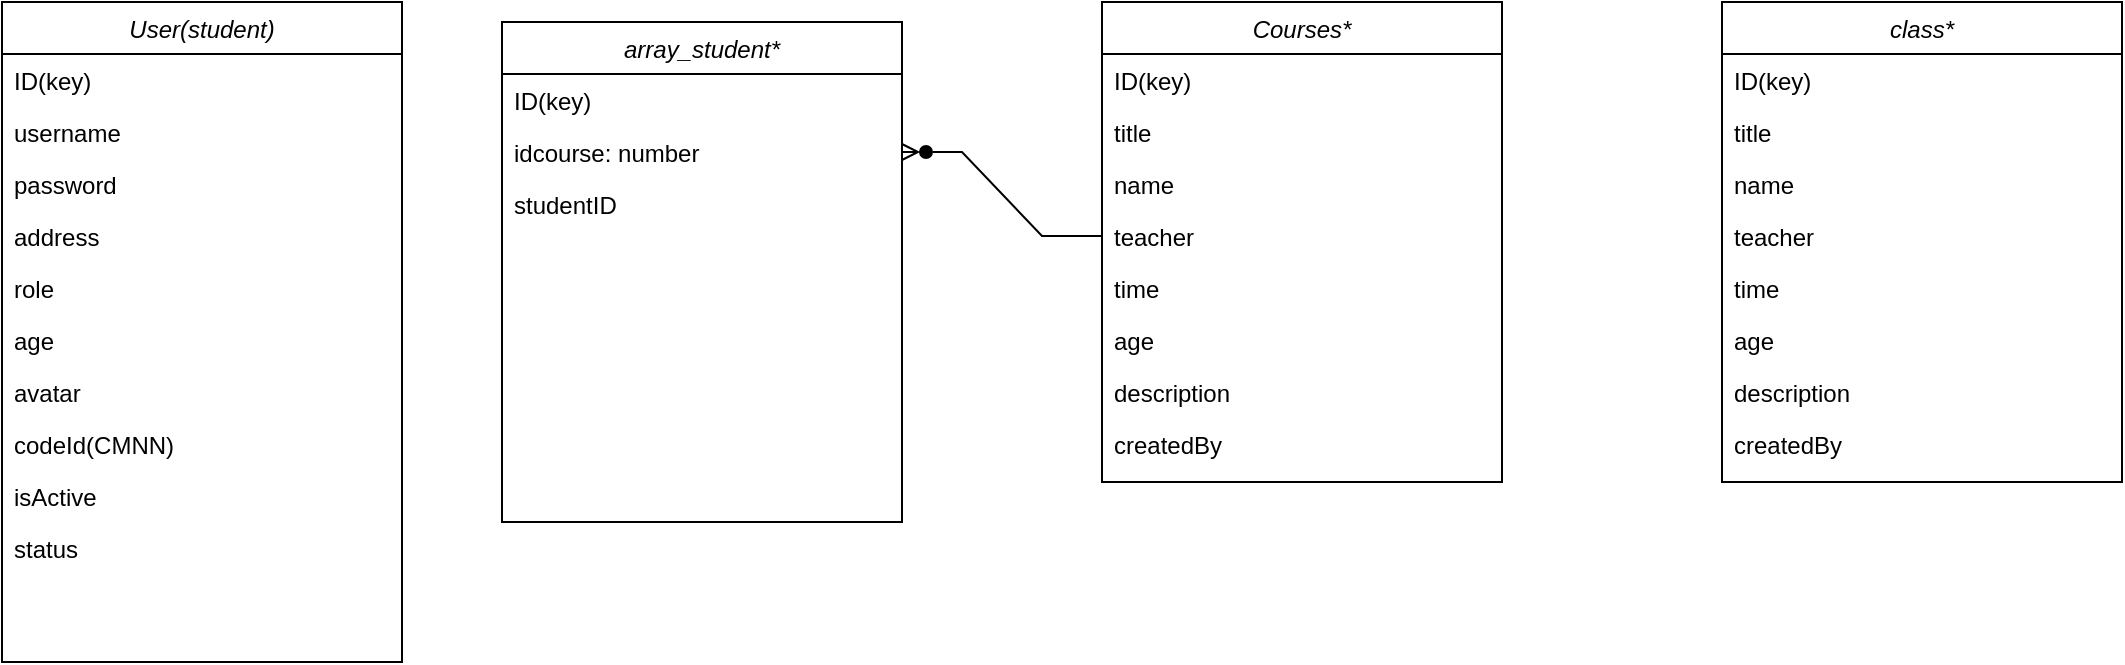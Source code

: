 <mxfile version="27.0.6">
  <diagram id="C5RBs43oDa-KdzZeNtuy" name="Page-1">
    <mxGraphModel dx="1018" dy="689" grid="1" gridSize="10" guides="1" tooltips="1" connect="1" arrows="1" fold="1" page="1" pageScale="1" pageWidth="827" pageHeight="1169" math="0" shadow="0">
      <root>
        <mxCell id="WIyWlLk6GJQsqaUBKTNV-0" />
        <mxCell id="WIyWlLk6GJQsqaUBKTNV-1" parent="WIyWlLk6GJQsqaUBKTNV-0" />
        <mxCell id="zkfFHV4jXpPFQw0GAbJ--0" value="User(student)" style="swimlane;fontStyle=2;align=center;verticalAlign=top;childLayout=stackLayout;horizontal=1;startSize=26;horizontalStack=0;resizeParent=1;resizeLast=0;collapsible=1;marginBottom=0;rounded=0;shadow=0;strokeWidth=1;" parent="WIyWlLk6GJQsqaUBKTNV-1" vertex="1">
          <mxGeometry x="40" y="40" width="200" height="330" as="geometry">
            <mxRectangle x="230" y="140" width="160" height="26" as="alternateBounds" />
          </mxGeometry>
        </mxCell>
        <mxCell id="zkfFHV4jXpPFQw0GAbJ--2" value="ID(key)" style="text;align=left;verticalAlign=top;spacingLeft=4;spacingRight=4;overflow=hidden;rotatable=0;points=[[0,0.5],[1,0.5]];portConstraint=eastwest;rounded=0;shadow=0;html=0;" parent="zkfFHV4jXpPFQw0GAbJ--0" vertex="1">
          <mxGeometry y="26" width="200" height="26" as="geometry" />
        </mxCell>
        <mxCell id="zkfFHV4jXpPFQw0GAbJ--3" value="username" style="text;align=left;verticalAlign=top;spacingLeft=4;spacingRight=4;overflow=hidden;rotatable=0;points=[[0,0.5],[1,0.5]];portConstraint=eastwest;rounded=0;shadow=0;html=0;" parent="zkfFHV4jXpPFQw0GAbJ--0" vertex="1">
          <mxGeometry y="52" width="200" height="26" as="geometry" />
        </mxCell>
        <mxCell id="zkfFHV4jXpPFQw0GAbJ--5" value="password" style="text;align=left;verticalAlign=top;spacingLeft=4;spacingRight=4;overflow=hidden;rotatable=0;points=[[0,0.5],[1,0.5]];portConstraint=eastwest;" parent="zkfFHV4jXpPFQw0GAbJ--0" vertex="1">
          <mxGeometry y="78" width="200" height="26" as="geometry" />
        </mxCell>
        <mxCell id="tl8f4G1PzlQUbaeh4Vgs-1" value="address" style="text;align=left;verticalAlign=top;spacingLeft=4;spacingRight=4;overflow=hidden;rotatable=0;points=[[0,0.5],[1,0.5]];portConstraint=eastwest;" vertex="1" parent="zkfFHV4jXpPFQw0GAbJ--0">
          <mxGeometry y="104" width="200" height="26" as="geometry" />
        </mxCell>
        <mxCell id="tl8f4G1PzlQUbaeh4Vgs-2" value="role" style="text;align=left;verticalAlign=top;spacingLeft=4;spacingRight=4;overflow=hidden;rotatable=0;points=[[0,0.5],[1,0.5]];portConstraint=eastwest;" vertex="1" parent="zkfFHV4jXpPFQw0GAbJ--0">
          <mxGeometry y="130" width="200" height="26" as="geometry" />
        </mxCell>
        <mxCell id="tl8f4G1PzlQUbaeh4Vgs-3" value="age" style="text;align=left;verticalAlign=top;spacingLeft=4;spacingRight=4;overflow=hidden;rotatable=0;points=[[0,0.5],[1,0.5]];portConstraint=eastwest;" vertex="1" parent="zkfFHV4jXpPFQw0GAbJ--0">
          <mxGeometry y="156" width="200" height="26" as="geometry" />
        </mxCell>
        <mxCell id="tl8f4G1PzlQUbaeh4Vgs-4" value="avatar" style="text;align=left;verticalAlign=top;spacingLeft=4;spacingRight=4;overflow=hidden;rotatable=0;points=[[0,0.5],[1,0.5]];portConstraint=eastwest;" vertex="1" parent="zkfFHV4jXpPFQw0GAbJ--0">
          <mxGeometry y="182" width="200" height="26" as="geometry" />
        </mxCell>
        <mxCell id="tl8f4G1PzlQUbaeh4Vgs-5" value="codeId(CMNN)" style="text;align=left;verticalAlign=top;spacingLeft=4;spacingRight=4;overflow=hidden;rotatable=0;points=[[0,0.5],[1,0.5]];portConstraint=eastwest;" vertex="1" parent="zkfFHV4jXpPFQw0GAbJ--0">
          <mxGeometry y="208" width="200" height="26" as="geometry" />
        </mxCell>
        <mxCell id="tl8f4G1PzlQUbaeh4Vgs-6" value="isActive" style="text;align=left;verticalAlign=top;spacingLeft=4;spacingRight=4;overflow=hidden;rotatable=0;points=[[0,0.5],[1,0.5]];portConstraint=eastwest;" vertex="1" parent="zkfFHV4jXpPFQw0GAbJ--0">
          <mxGeometry y="234" width="200" height="26" as="geometry" />
        </mxCell>
        <mxCell id="tl8f4G1PzlQUbaeh4Vgs-7" value="status" style="text;align=left;verticalAlign=top;spacingLeft=4;spacingRight=4;overflow=hidden;rotatable=0;points=[[0,0.5],[1,0.5]];portConstraint=eastwest;" vertex="1" parent="zkfFHV4jXpPFQw0GAbJ--0">
          <mxGeometry y="260" width="200" height="26" as="geometry" />
        </mxCell>
        <mxCell id="tl8f4G1PzlQUbaeh4Vgs-8" value="Courses*" style="swimlane;fontStyle=2;align=center;verticalAlign=top;childLayout=stackLayout;horizontal=1;startSize=26;horizontalStack=0;resizeParent=1;resizeLast=0;collapsible=1;marginBottom=0;rounded=0;shadow=0;strokeWidth=1;" vertex="1" parent="WIyWlLk6GJQsqaUBKTNV-1">
          <mxGeometry x="590" y="40" width="200" height="240" as="geometry">
            <mxRectangle x="230" y="140" width="160" height="26" as="alternateBounds" />
          </mxGeometry>
        </mxCell>
        <mxCell id="tl8f4G1PzlQUbaeh4Vgs-9" value="ID(key)" style="text;align=left;verticalAlign=top;spacingLeft=4;spacingRight=4;overflow=hidden;rotatable=0;points=[[0,0.5],[1,0.5]];portConstraint=eastwest;rounded=0;shadow=0;html=0;" vertex="1" parent="tl8f4G1PzlQUbaeh4Vgs-8">
          <mxGeometry y="26" width="200" height="26" as="geometry" />
        </mxCell>
        <mxCell id="tl8f4G1PzlQUbaeh4Vgs-10" value="title" style="text;align=left;verticalAlign=top;spacingLeft=4;spacingRight=4;overflow=hidden;rotatable=0;points=[[0,0.5],[1,0.5]];portConstraint=eastwest;rounded=0;shadow=0;html=0;" vertex="1" parent="tl8f4G1PzlQUbaeh4Vgs-8">
          <mxGeometry y="52" width="200" height="26" as="geometry" />
        </mxCell>
        <mxCell id="tl8f4G1PzlQUbaeh4Vgs-11" value="name" style="text;align=left;verticalAlign=top;spacingLeft=4;spacingRight=4;overflow=hidden;rotatable=0;points=[[0,0.5],[1,0.5]];portConstraint=eastwest;" vertex="1" parent="tl8f4G1PzlQUbaeh4Vgs-8">
          <mxGeometry y="78" width="200" height="26" as="geometry" />
        </mxCell>
        <mxCell id="tl8f4G1PzlQUbaeh4Vgs-12" value="teacher" style="text;align=left;verticalAlign=top;spacingLeft=4;spacingRight=4;overflow=hidden;rotatable=0;points=[[0,0.5],[1,0.5]];portConstraint=eastwest;" vertex="1" parent="tl8f4G1PzlQUbaeh4Vgs-8">
          <mxGeometry y="104" width="200" height="26" as="geometry" />
        </mxCell>
        <mxCell id="tl8f4G1PzlQUbaeh4Vgs-13" value="time" style="text;align=left;verticalAlign=top;spacingLeft=4;spacingRight=4;overflow=hidden;rotatable=0;points=[[0,0.5],[1,0.5]];portConstraint=eastwest;" vertex="1" parent="tl8f4G1PzlQUbaeh4Vgs-8">
          <mxGeometry y="130" width="200" height="26" as="geometry" />
        </mxCell>
        <mxCell id="tl8f4G1PzlQUbaeh4Vgs-14" value="age" style="text;align=left;verticalAlign=top;spacingLeft=4;spacingRight=4;overflow=hidden;rotatable=0;points=[[0,0.5],[1,0.5]];portConstraint=eastwest;" vertex="1" parent="tl8f4G1PzlQUbaeh4Vgs-8">
          <mxGeometry y="156" width="200" height="26" as="geometry" />
        </mxCell>
        <mxCell id="tl8f4G1PzlQUbaeh4Vgs-15" value="description" style="text;align=left;verticalAlign=top;spacingLeft=4;spacingRight=4;overflow=hidden;rotatable=0;points=[[0,0.5],[1,0.5]];portConstraint=eastwest;" vertex="1" parent="tl8f4G1PzlQUbaeh4Vgs-8">
          <mxGeometry y="182" width="200" height="26" as="geometry" />
        </mxCell>
        <mxCell id="tl8f4G1PzlQUbaeh4Vgs-16" value="createdBy" style="text;align=left;verticalAlign=top;spacingLeft=4;spacingRight=4;overflow=hidden;rotatable=0;points=[[0,0.5],[1,0.5]];portConstraint=eastwest;" vertex="1" parent="tl8f4G1PzlQUbaeh4Vgs-8">
          <mxGeometry y="208" width="200" height="26" as="geometry" />
        </mxCell>
        <mxCell id="tl8f4G1PzlQUbaeh4Vgs-19" value="array_student*" style="swimlane;fontStyle=2;align=center;verticalAlign=top;childLayout=stackLayout;horizontal=1;startSize=26;horizontalStack=0;resizeParent=1;resizeLast=0;collapsible=1;marginBottom=0;rounded=0;shadow=0;strokeWidth=1;" vertex="1" parent="WIyWlLk6GJQsqaUBKTNV-1">
          <mxGeometry x="290" y="50" width="200" height="250" as="geometry">
            <mxRectangle x="230" y="140" width="160" height="26" as="alternateBounds" />
          </mxGeometry>
        </mxCell>
        <mxCell id="tl8f4G1PzlQUbaeh4Vgs-20" value="ID(key)" style="text;align=left;verticalAlign=top;spacingLeft=4;spacingRight=4;overflow=hidden;rotatable=0;points=[[0,0.5],[1,0.5]];portConstraint=eastwest;rounded=0;shadow=0;html=0;" vertex="1" parent="tl8f4G1PzlQUbaeh4Vgs-19">
          <mxGeometry y="26" width="200" height="26" as="geometry" />
        </mxCell>
        <mxCell id="tl8f4G1PzlQUbaeh4Vgs-21" value="idcourse: number" style="text;align=left;verticalAlign=top;spacingLeft=4;spacingRight=4;overflow=hidden;rotatable=0;points=[[0,0.5],[1,0.5]];portConstraint=eastwest;rounded=0;shadow=0;html=0;" vertex="1" parent="tl8f4G1PzlQUbaeh4Vgs-19">
          <mxGeometry y="52" width="200" height="26" as="geometry" />
        </mxCell>
        <mxCell id="tl8f4G1PzlQUbaeh4Vgs-23" value="studentID" style="text;align=left;verticalAlign=top;spacingLeft=4;spacingRight=4;overflow=hidden;rotatable=0;points=[[0,0.5],[1,0.5]];portConstraint=eastwest;" vertex="1" parent="tl8f4G1PzlQUbaeh4Vgs-19">
          <mxGeometry y="78" width="200" height="172" as="geometry" />
        </mxCell>
        <mxCell id="tl8f4G1PzlQUbaeh4Vgs-28" value="" style="edgeStyle=entityRelationEdgeStyle;fontSize=12;html=1;endArrow=manyOptional;endFill=1;startArrow=none;rounded=0;startFill=0;exitX=0;exitY=0.5;exitDx=0;exitDy=0;entryX=1;entryY=0.5;entryDx=0;entryDy=0;" edge="1" parent="WIyWlLk6GJQsqaUBKTNV-1" source="tl8f4G1PzlQUbaeh4Vgs-12" target="tl8f4G1PzlQUbaeh4Vgs-21">
          <mxGeometry width="60" height="60" relative="1" as="geometry">
            <mxPoint x="520" y="370" as="sourcePoint" />
            <mxPoint x="580" y="310" as="targetPoint" />
          </mxGeometry>
        </mxCell>
        <mxCell id="tl8f4G1PzlQUbaeh4Vgs-29" value="class*" style="swimlane;fontStyle=2;align=center;verticalAlign=top;childLayout=stackLayout;horizontal=1;startSize=26;horizontalStack=0;resizeParent=1;resizeLast=0;collapsible=1;marginBottom=0;rounded=0;shadow=0;strokeWidth=1;" vertex="1" parent="WIyWlLk6GJQsqaUBKTNV-1">
          <mxGeometry x="900" y="40" width="200" height="240" as="geometry">
            <mxRectangle x="230" y="140" width="160" height="26" as="alternateBounds" />
          </mxGeometry>
        </mxCell>
        <mxCell id="tl8f4G1PzlQUbaeh4Vgs-30" value="ID(key)" style="text;align=left;verticalAlign=top;spacingLeft=4;spacingRight=4;overflow=hidden;rotatable=0;points=[[0,0.5],[1,0.5]];portConstraint=eastwest;rounded=0;shadow=0;html=0;" vertex="1" parent="tl8f4G1PzlQUbaeh4Vgs-29">
          <mxGeometry y="26" width="200" height="26" as="geometry" />
        </mxCell>
        <mxCell id="tl8f4G1PzlQUbaeh4Vgs-31" value="title" style="text;align=left;verticalAlign=top;spacingLeft=4;spacingRight=4;overflow=hidden;rotatable=0;points=[[0,0.5],[1,0.5]];portConstraint=eastwest;rounded=0;shadow=0;html=0;" vertex="1" parent="tl8f4G1PzlQUbaeh4Vgs-29">
          <mxGeometry y="52" width="200" height="26" as="geometry" />
        </mxCell>
        <mxCell id="tl8f4G1PzlQUbaeh4Vgs-32" value="name" style="text;align=left;verticalAlign=top;spacingLeft=4;spacingRight=4;overflow=hidden;rotatable=0;points=[[0,0.5],[1,0.5]];portConstraint=eastwest;" vertex="1" parent="tl8f4G1PzlQUbaeh4Vgs-29">
          <mxGeometry y="78" width="200" height="26" as="geometry" />
        </mxCell>
        <mxCell id="tl8f4G1PzlQUbaeh4Vgs-33" value="teacher" style="text;align=left;verticalAlign=top;spacingLeft=4;spacingRight=4;overflow=hidden;rotatable=0;points=[[0,0.5],[1,0.5]];portConstraint=eastwest;" vertex="1" parent="tl8f4G1PzlQUbaeh4Vgs-29">
          <mxGeometry y="104" width="200" height="26" as="geometry" />
        </mxCell>
        <mxCell id="tl8f4G1PzlQUbaeh4Vgs-34" value="time" style="text;align=left;verticalAlign=top;spacingLeft=4;spacingRight=4;overflow=hidden;rotatable=0;points=[[0,0.5],[1,0.5]];portConstraint=eastwest;" vertex="1" parent="tl8f4G1PzlQUbaeh4Vgs-29">
          <mxGeometry y="130" width="200" height="26" as="geometry" />
        </mxCell>
        <mxCell id="tl8f4G1PzlQUbaeh4Vgs-35" value="age" style="text;align=left;verticalAlign=top;spacingLeft=4;spacingRight=4;overflow=hidden;rotatable=0;points=[[0,0.5],[1,0.5]];portConstraint=eastwest;" vertex="1" parent="tl8f4G1PzlQUbaeh4Vgs-29">
          <mxGeometry y="156" width="200" height="26" as="geometry" />
        </mxCell>
        <mxCell id="tl8f4G1PzlQUbaeh4Vgs-36" value="description" style="text;align=left;verticalAlign=top;spacingLeft=4;spacingRight=4;overflow=hidden;rotatable=0;points=[[0,0.5],[1,0.5]];portConstraint=eastwest;" vertex="1" parent="tl8f4G1PzlQUbaeh4Vgs-29">
          <mxGeometry y="182" width="200" height="26" as="geometry" />
        </mxCell>
        <mxCell id="tl8f4G1PzlQUbaeh4Vgs-37" value="createdBy" style="text;align=left;verticalAlign=top;spacingLeft=4;spacingRight=4;overflow=hidden;rotatable=0;points=[[0,0.5],[1,0.5]];portConstraint=eastwest;" vertex="1" parent="tl8f4G1PzlQUbaeh4Vgs-29">
          <mxGeometry y="208" width="200" height="26" as="geometry" />
        </mxCell>
      </root>
    </mxGraphModel>
  </diagram>
</mxfile>
